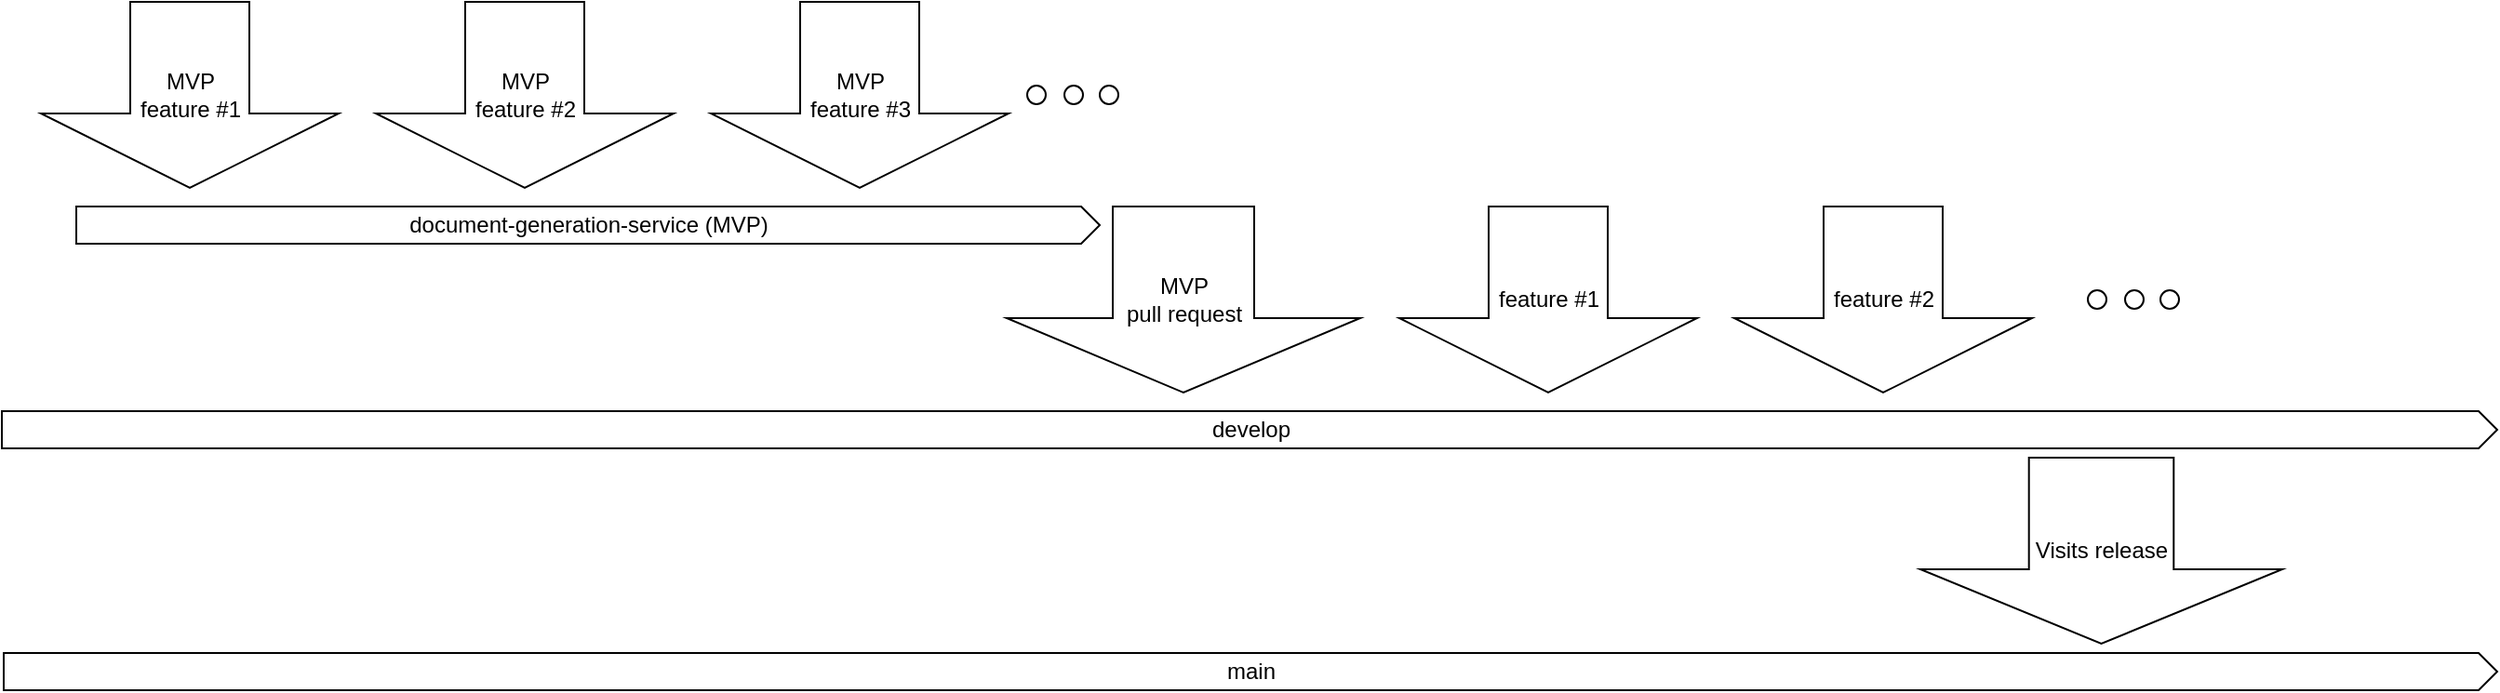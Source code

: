<mxfile version="23.0.2" type="github">
  <diagram name="Page-1" id="rd3n2F0TpGd15v88-v8m">
    <mxGraphModel dx="2701" dy="949" grid="1" gridSize="10" guides="1" tooltips="1" connect="1" arrows="1" fold="1" page="1" pageScale="1" pageWidth="827" pageHeight="1169" math="0" shadow="0">
      <root>
        <mxCell id="0" />
        <mxCell id="1" parent="0" />
        <mxCell id="WmNhKvtAj4S-P1cdxApv-1" value="develop" style="html=1;shadow=0;dashed=0;align=center;verticalAlign=middle;shape=mxgraph.arrows2.arrow;dy=0;dx=10;notch=0;" vertex="1" parent="1">
          <mxGeometry x="-600" y="488" width="1341" height="20" as="geometry" />
        </mxCell>
        <mxCell id="WmNhKvtAj4S-P1cdxApv-2" value="main" style="html=1;shadow=0;dashed=0;align=center;verticalAlign=middle;shape=mxgraph.arrows2.arrow;dy=0;dx=10;notch=0;" vertex="1" parent="1">
          <mxGeometry x="-599" y="618" width="1340" height="20" as="geometry" />
        </mxCell>
        <mxCell id="WmNhKvtAj4S-P1cdxApv-3" value="document-generation-service (MVP)" style="html=1;shadow=0;dashed=0;align=center;verticalAlign=middle;shape=mxgraph.arrows2.arrow;dy=0;dx=10;notch=0;" vertex="1" parent="1">
          <mxGeometry x="-560" y="378" width="550" height="20" as="geometry" />
        </mxCell>
        <mxCell id="WmNhKvtAj4S-P1cdxApv-4" value="MVP&lt;br&gt;feature #1" style="html=1;shadow=0;dashed=0;align=center;verticalAlign=middle;shape=mxgraph.arrows2.arrow;dy=0.6;dx=40;direction=south;notch=0;" vertex="1" parent="1">
          <mxGeometry x="-579" y="268" width="160" height="100" as="geometry" />
        </mxCell>
        <mxCell id="WmNhKvtAj4S-P1cdxApv-5" value="MVP&lt;br&gt;feature #2" style="html=1;shadow=0;dashed=0;align=center;verticalAlign=middle;shape=mxgraph.arrows2.arrow;dy=0.6;dx=40;direction=south;notch=0;" vertex="1" parent="1">
          <mxGeometry x="-399" y="268" width="160" height="100" as="geometry" />
        </mxCell>
        <mxCell id="WmNhKvtAj4S-P1cdxApv-6" value="MVP&lt;br&gt;feature #3" style="html=1;shadow=0;dashed=0;align=center;verticalAlign=middle;shape=mxgraph.arrows2.arrow;dy=0.6;dx=40;direction=south;notch=0;" vertex="1" parent="1">
          <mxGeometry x="-219" y="268" width="160" height="100" as="geometry" />
        </mxCell>
        <mxCell id="WmNhKvtAj4S-P1cdxApv-7" value="MVP&lt;br&gt;pull request" style="html=1;shadow=0;dashed=0;align=center;verticalAlign=middle;shape=mxgraph.arrows2.arrow;dy=0.6;dx=40;direction=south;notch=0;" vertex="1" parent="1">
          <mxGeometry x="-60" y="378" width="190" height="100" as="geometry" />
        </mxCell>
        <mxCell id="WmNhKvtAj4S-P1cdxApv-8" value="feature #1" style="html=1;shadow=0;dashed=0;align=center;verticalAlign=middle;shape=mxgraph.arrows2.arrow;dy=0.6;dx=40;direction=south;notch=0;" vertex="1" parent="1">
          <mxGeometry x="151" y="378" width="160" height="100" as="geometry" />
        </mxCell>
        <mxCell id="WmNhKvtAj4S-P1cdxApv-9" value="feature #2" style="html=1;shadow=0;dashed=0;align=center;verticalAlign=middle;shape=mxgraph.arrows2.arrow;dy=0.6;dx=40;direction=south;notch=0;" vertex="1" parent="1">
          <mxGeometry x="331" y="378" width="160" height="100" as="geometry" />
        </mxCell>
        <mxCell id="WmNhKvtAj4S-P1cdxApv-13" value="" style="group" vertex="1" connectable="0" parent="1">
          <mxGeometry x="-49" y="313" width="49" height="10" as="geometry" />
        </mxCell>
        <mxCell id="WmNhKvtAj4S-P1cdxApv-10" value="" style="ellipse;whiteSpace=wrap;html=1;aspect=fixed;" vertex="1" parent="WmNhKvtAj4S-P1cdxApv-13">
          <mxGeometry width="10" height="10" as="geometry" />
        </mxCell>
        <mxCell id="WmNhKvtAj4S-P1cdxApv-11" value="" style="ellipse;whiteSpace=wrap;html=1;aspect=fixed;" vertex="1" parent="WmNhKvtAj4S-P1cdxApv-13">
          <mxGeometry x="20" width="10" height="10" as="geometry" />
        </mxCell>
        <mxCell id="WmNhKvtAj4S-P1cdxApv-12" value="" style="ellipse;whiteSpace=wrap;html=1;aspect=fixed;" vertex="1" parent="WmNhKvtAj4S-P1cdxApv-13">
          <mxGeometry x="39" width="10" height="10" as="geometry" />
        </mxCell>
        <mxCell id="WmNhKvtAj4S-P1cdxApv-14" value="" style="group" vertex="1" connectable="0" parent="1">
          <mxGeometry x="521" y="423" width="49" height="10" as="geometry" />
        </mxCell>
        <mxCell id="WmNhKvtAj4S-P1cdxApv-15" value="" style="ellipse;whiteSpace=wrap;html=1;aspect=fixed;" vertex="1" parent="WmNhKvtAj4S-P1cdxApv-14">
          <mxGeometry width="10" height="10" as="geometry" />
        </mxCell>
        <mxCell id="WmNhKvtAj4S-P1cdxApv-16" value="" style="ellipse;whiteSpace=wrap;html=1;aspect=fixed;" vertex="1" parent="WmNhKvtAj4S-P1cdxApv-14">
          <mxGeometry x="20" width="10" height="10" as="geometry" />
        </mxCell>
        <mxCell id="WmNhKvtAj4S-P1cdxApv-17" value="" style="ellipse;whiteSpace=wrap;html=1;aspect=fixed;" vertex="1" parent="WmNhKvtAj4S-P1cdxApv-14">
          <mxGeometry x="39" width="10" height="10" as="geometry" />
        </mxCell>
        <mxCell id="WmNhKvtAj4S-P1cdxApv-18" value="Visits release" style="html=1;shadow=0;dashed=0;align=center;verticalAlign=middle;shape=mxgraph.arrows2.arrow;dy=0.6;dx=40;direction=south;notch=0;" vertex="1" parent="1">
          <mxGeometry x="431" y="513" width="194.5" height="100" as="geometry" />
        </mxCell>
      </root>
    </mxGraphModel>
  </diagram>
</mxfile>
